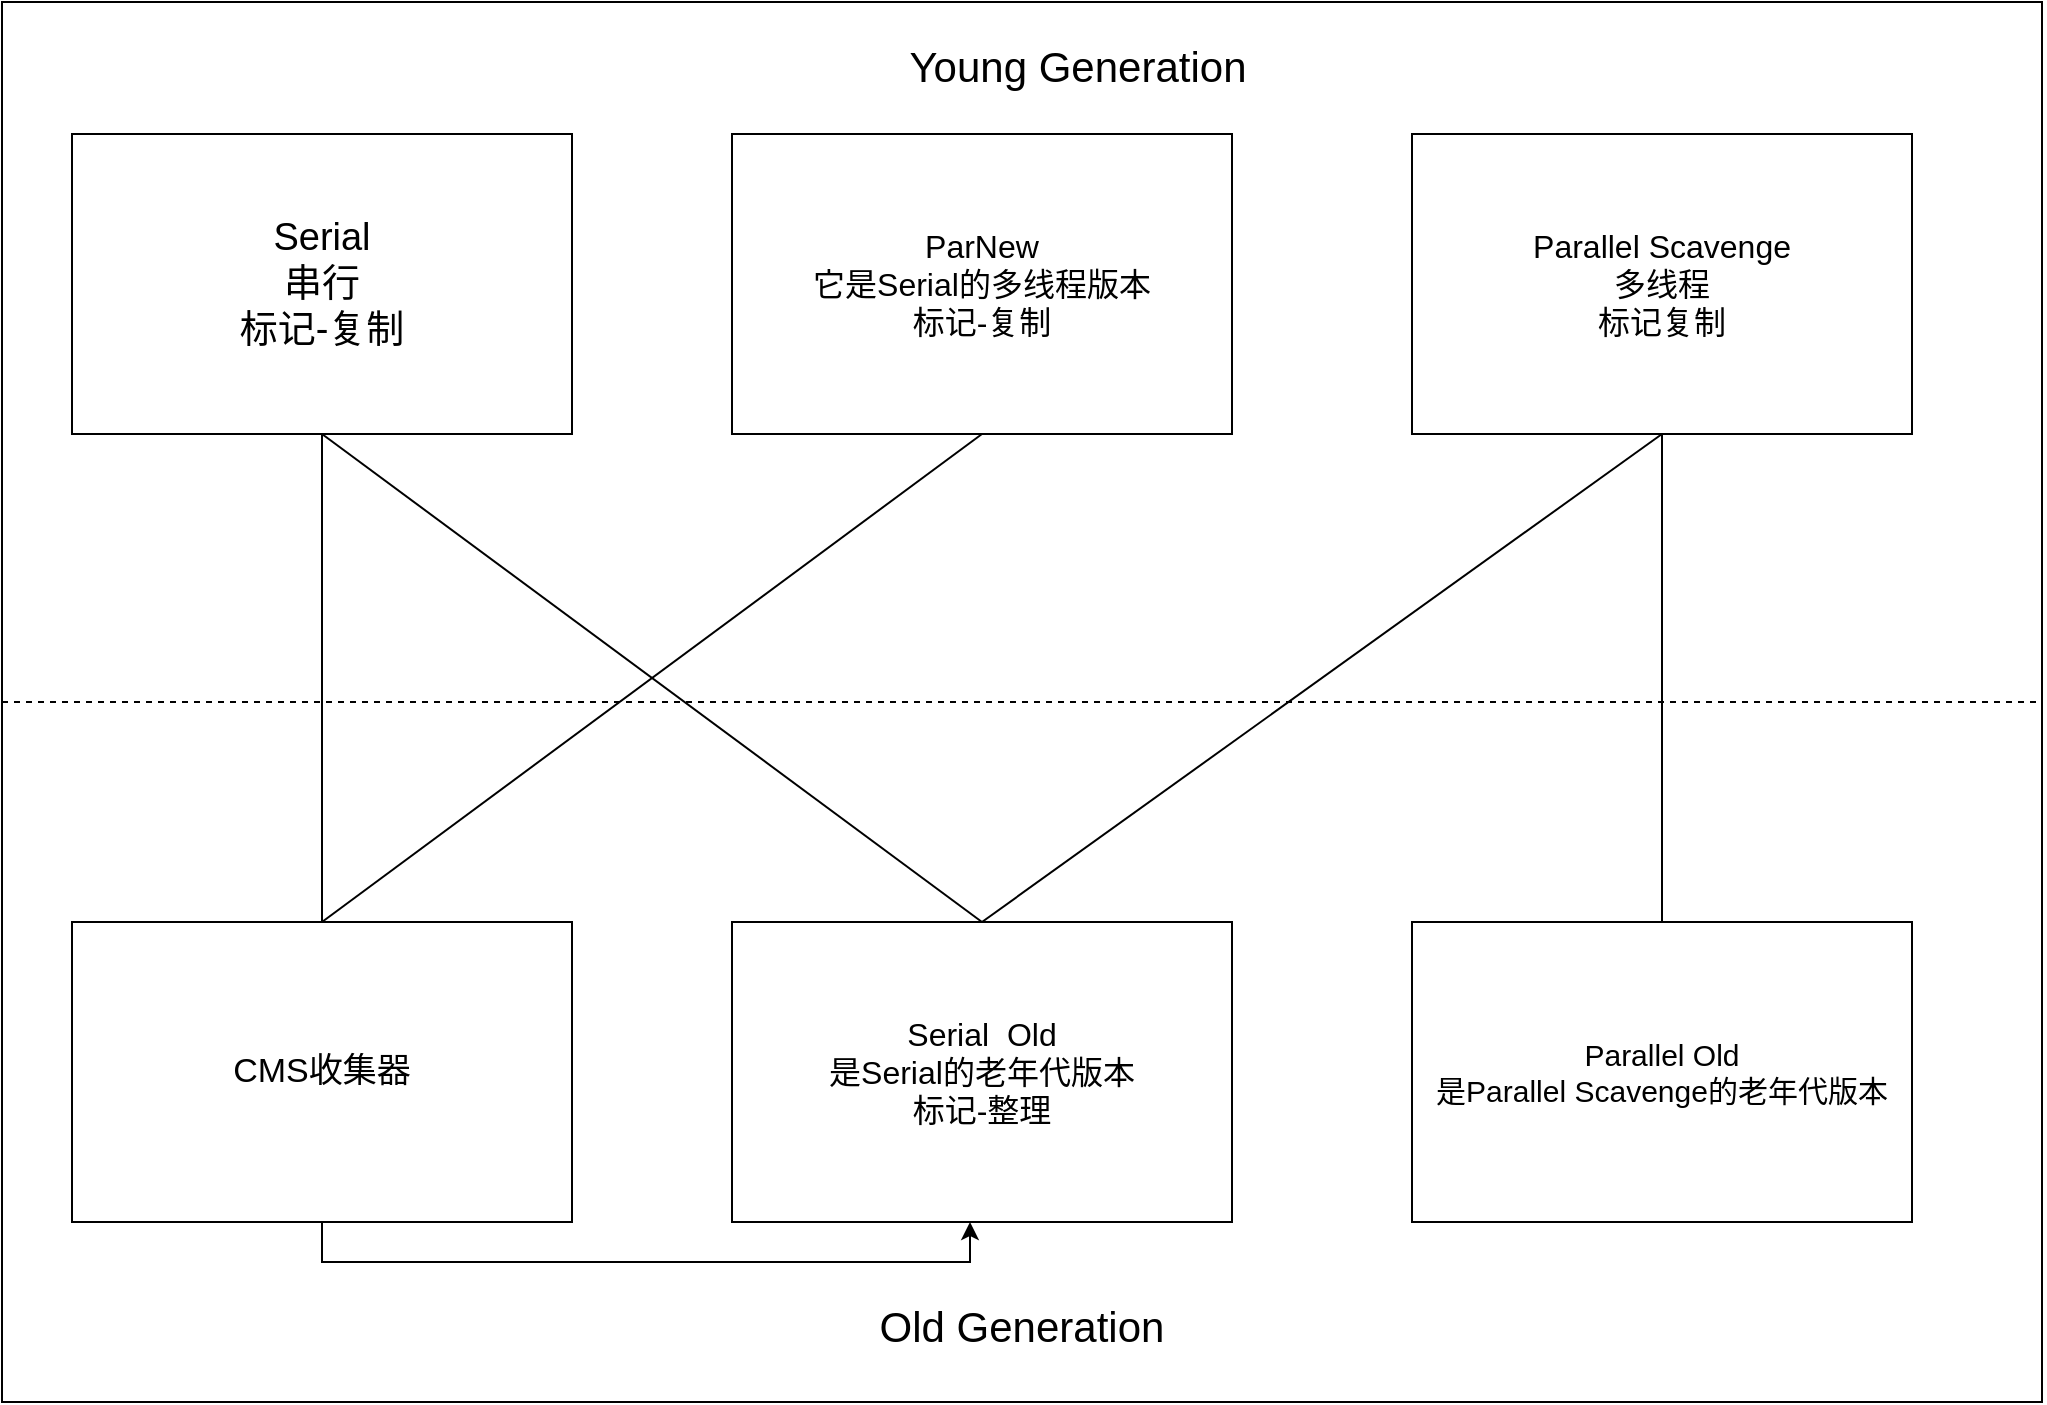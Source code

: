 <mxfile version="21.1.1" type="github">
  <diagram name="第 1 页" id="_tdODql-RHOwF0bnwexH">
    <mxGraphModel dx="1434" dy="827" grid="1" gridSize="10" guides="1" tooltips="1" connect="1" arrows="1" fold="1" page="1" pageScale="1" pageWidth="827" pageHeight="1169" math="0" shadow="0">
      <root>
        <mxCell id="0" />
        <mxCell id="1" parent="0" />
        <mxCell id="6Xqe4w2kYzw0qAbWdILb-1" value="" style="rounded=0;whiteSpace=wrap;html=1;" vertex="1" parent="1">
          <mxGeometry x="25" y="140" width="1020" height="700" as="geometry" />
        </mxCell>
        <mxCell id="6Xqe4w2kYzw0qAbWdILb-2" value="" style="endArrow=none;html=1;rounded=0;exitX=0;exitY=0.5;exitDx=0;exitDy=0;entryX=1;entryY=0.5;entryDx=0;entryDy=0;dashed=1;" edge="1" parent="1" source="6Xqe4w2kYzw0qAbWdILb-1" target="6Xqe4w2kYzw0qAbWdILb-1">
          <mxGeometry width="50" height="50" relative="1" as="geometry">
            <mxPoint x="390" y="450" as="sourcePoint" />
            <mxPoint x="440" y="400" as="targetPoint" />
          </mxGeometry>
        </mxCell>
        <mxCell id="6Xqe4w2kYzw0qAbWdILb-25" style="rounded=0;orthogonalLoop=1;jettySize=auto;html=1;exitX=0.5;exitY=1;exitDx=0;exitDy=0;entryX=0.5;entryY=0;entryDx=0;entryDy=0;strokeColor=default;endArrow=none;endFill=0;" edge="1" parent="1" source="6Xqe4w2kYzw0qAbWdILb-3" target="6Xqe4w2kYzw0qAbWdILb-8">
          <mxGeometry relative="1" as="geometry" />
        </mxCell>
        <mxCell id="6Xqe4w2kYzw0qAbWdILb-26" style="rounded=0;orthogonalLoop=1;jettySize=auto;html=1;exitX=0.5;exitY=1;exitDx=0;exitDy=0;entryX=0.5;entryY=0;entryDx=0;entryDy=0;endArrow=none;endFill=0;" edge="1" parent="1" source="6Xqe4w2kYzw0qAbWdILb-3" target="6Xqe4w2kYzw0qAbWdILb-6">
          <mxGeometry relative="1" as="geometry" />
        </mxCell>
        <mxCell id="6Xqe4w2kYzw0qAbWdILb-3" value="&lt;font style=&quot;font-size: 19px;&quot;&gt;Serial&lt;br&gt;串行&lt;br&gt;标记-复制&lt;br&gt;&lt;/font&gt;" style="rounded=0;whiteSpace=wrap;html=1;flipV=1;flipH=1;" vertex="1" parent="1">
          <mxGeometry x="60" y="206" width="250" height="150" as="geometry" />
        </mxCell>
        <mxCell id="6Xqe4w2kYzw0qAbWdILb-27" style="rounded=0;orthogonalLoop=1;jettySize=auto;html=1;exitX=0.5;exitY=1;exitDx=0;exitDy=0;entryX=0.5;entryY=0;entryDx=0;entryDy=0;endArrow=none;endFill=0;" edge="1" parent="1" source="6Xqe4w2kYzw0qAbWdILb-4" target="6Xqe4w2kYzw0qAbWdILb-8">
          <mxGeometry relative="1" as="geometry" />
        </mxCell>
        <mxCell id="6Xqe4w2kYzw0qAbWdILb-4" value="&lt;font style=&quot;font-size: 16px;&quot;&gt;ParNew&lt;br&gt;它是Serial的多线程版本&lt;br&gt;标记-复制&lt;/font&gt;" style="rounded=0;whiteSpace=wrap;html=1;flipV=1;flipH=1;" vertex="1" parent="1">
          <mxGeometry x="390" y="206" width="250" height="150" as="geometry" />
        </mxCell>
        <mxCell id="6Xqe4w2kYzw0qAbWdILb-28" style="rounded=0;orthogonalLoop=1;jettySize=auto;html=1;exitX=0.5;exitY=1;exitDx=0;exitDy=0;entryX=0.5;entryY=0;entryDx=0;entryDy=0;endArrow=none;endFill=0;" edge="1" parent="1" source="6Xqe4w2kYzw0qAbWdILb-5" target="6Xqe4w2kYzw0qAbWdILb-6">
          <mxGeometry relative="1" as="geometry" />
        </mxCell>
        <mxCell id="6Xqe4w2kYzw0qAbWdILb-29" style="edgeStyle=orthogonalEdgeStyle;rounded=0;orthogonalLoop=1;jettySize=auto;html=1;exitX=0.5;exitY=1;exitDx=0;exitDy=0;endArrow=none;endFill=0;" edge="1" parent="1" source="6Xqe4w2kYzw0qAbWdILb-5" target="6Xqe4w2kYzw0qAbWdILb-7">
          <mxGeometry relative="1" as="geometry" />
        </mxCell>
        <mxCell id="6Xqe4w2kYzw0qAbWdILb-5" value="&lt;font style=&quot;font-size: 16px;&quot;&gt;Parallel Scavenge&lt;br&gt;多线程&lt;br&gt;标记复制&lt;/font&gt;" style="rounded=0;whiteSpace=wrap;html=1;flipV=1;flipH=1;" vertex="1" parent="1">
          <mxGeometry x="730" y="206" width="250" height="150" as="geometry" />
        </mxCell>
        <mxCell id="6Xqe4w2kYzw0qAbWdILb-6" value="&lt;font style=&quot;font-size: 16px;&quot;&gt;Serial &amp;nbsp;Old&lt;br&gt;是Serial的老年代版本&lt;br&gt;标记-整理&lt;/font&gt;" style="rounded=0;whiteSpace=wrap;html=1;flipH=1;flipV=1;" vertex="1" parent="1">
          <mxGeometry x="390" y="600" width="250" height="150" as="geometry" />
        </mxCell>
        <mxCell id="6Xqe4w2kYzw0qAbWdILb-7" value="&lt;font style=&quot;font-size: 15px;&quot;&gt;Parallel Old&lt;br&gt;是Parallel Scavenge的老年代版本&lt;/font&gt;" style="rounded=0;whiteSpace=wrap;html=1;flipH=1;flipV=1;" vertex="1" parent="1">
          <mxGeometry x="730" y="600" width="250" height="150" as="geometry" />
        </mxCell>
        <mxCell id="6Xqe4w2kYzw0qAbWdILb-30" style="edgeStyle=orthogonalEdgeStyle;rounded=0;orthogonalLoop=1;jettySize=auto;html=1;exitX=0.5;exitY=1;exitDx=0;exitDy=0;entryX=0.524;entryY=0;entryDx=0;entryDy=0;entryPerimeter=0;" edge="1" parent="1" source="6Xqe4w2kYzw0qAbWdILb-8" target="6Xqe4w2kYzw0qAbWdILb-6">
          <mxGeometry relative="1" as="geometry" />
        </mxCell>
        <mxCell id="6Xqe4w2kYzw0qAbWdILb-8" value="&lt;font style=&quot;font-size: 17px;&quot;&gt;CMS收集器&lt;/font&gt;" style="rounded=0;whiteSpace=wrap;html=1;flipH=1;flipV=1;" vertex="1" parent="1">
          <mxGeometry x="60" y="600" width="250" height="150" as="geometry" />
        </mxCell>
        <mxCell id="6Xqe4w2kYzw0qAbWdILb-32" value="&lt;font style=&quot;font-size: 21px;&quot;&gt;Young Generation&lt;/font&gt;" style="rounded=0;whiteSpace=wrap;html=1;strokeWidth=1;strokeColor=#ffffff;" vertex="1" parent="1">
          <mxGeometry x="420" y="150" width="286" height="44" as="geometry" />
        </mxCell>
        <mxCell id="6Xqe4w2kYzw0qAbWdILb-33" value="&lt;font style=&quot;font-size: 21px;&quot;&gt;Old Generation&lt;/font&gt;" style="rounded=0;whiteSpace=wrap;html=1;strokeWidth=1;strokeColor=#ffffff;" vertex="1" parent="1">
          <mxGeometry x="392" y="780" width="286" height="44" as="geometry" />
        </mxCell>
      </root>
    </mxGraphModel>
  </diagram>
</mxfile>
